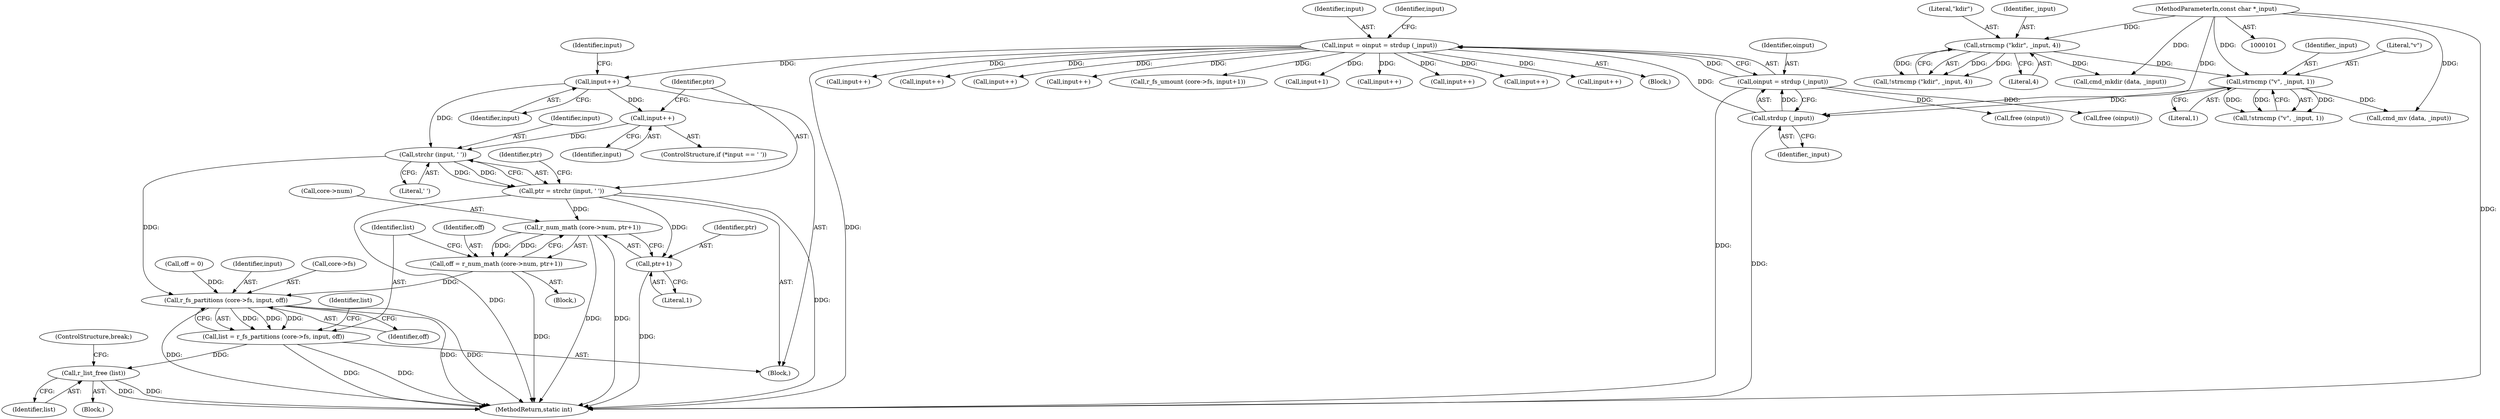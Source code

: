 digraph "0_radare2_65000a7fd9eea62359e6d6714f17b94a99a82edd@API" {
"1000355" [label="(Call,strchr (input, ' '))"];
"1000351" [label="(Call,input++)"];
"1000344" [label="(Call,input++)"];
"1000147" [label="(Call,input = oinput = strdup (_input))"];
"1000149" [label="(Call,oinput = strdup (_input))"];
"1000151" [label="(Call,strdup (_input))"];
"1000138" [label="(Call,strncmp (\"v\", _input, 1))"];
"1000127" [label="(Call,strncmp (\"kdir\", _input, 4))"];
"1000103" [label="(MethodParameterIn,const char *_input)"];
"1000353" [label="(Call,ptr = strchr (input, ' '))"];
"1000367" [label="(Call,r_num_math (core->num, ptr+1))"];
"1000365" [label="(Call,off = r_num_math (core->num, ptr+1))"];
"1000376" [label="(Call,r_fs_partitions (core->fs, input, off))"];
"1000374" [label="(Call,list = r_fs_partitions (core->fs, input, off))"];
"1000404" [label="(Call,r_list_free (list))"];
"1000371" [label="(Call,ptr+1)"];
"1000133" [label="(Call,cmd_mkdir (data, _input))"];
"1000532" [label="(Call,input++)"];
"1000409" [label="(ControlStructure,break;)"];
"1000156" [label="(Block,)"];
"1000359" [label="(Identifier,ptr)"];
"1000137" [label="(Call,!strncmp (\"v\", _input, 1))"];
"1000128" [label="(Literal,\"kdir\")"];
"1000366" [label="(Identifier,off)"];
"1000372" [label="(Identifier,ptr)"];
"1000584" [label="(Call,input++)"];
"1000150" [label="(Identifier,oinput)"];
"1000141" [label="(Literal,1)"];
"1000411" [label="(Call,input++)"];
"1000367" [label="(Call,r_num_math (core->num, ptr+1))"];
"1000368" [label="(Call,core->num)"];
"1000383" [label="(Identifier,list)"];
"1000458" [label="(Call,input++)"];
"1000155" [label="(Identifier,input)"];
"1000253" [label="(Call,r_fs_umount (core->fs, input+1))"];
"1000152" [label="(Identifier,_input)"];
"1000380" [label="(Identifier,input)"];
"1000381" [label="(Identifier,off)"];
"1000354" [label="(Identifier,ptr)"];
"1000257" [label="(Call,input+1)"];
"1000357" [label="(Literal,' ')"];
"1000140" [label="(Identifier,_input)"];
"1000377" [label="(Call,core->fs)"];
"1000344" [label="(Call,input++)"];
"1000129" [label="(Identifier,_input)"];
"1000138" [label="(Call,strncmp (\"v\", _input, 1))"];
"1000127" [label="(Call,strncmp (\"kdir\", _input, 4))"];
"1000126" [label="(Call,!strncmp (\"kdir\", _input, 4))"];
"1000144" [label="(Call,cmd_mv (data, _input))"];
"1000130" [label="(Literal,4)"];
"1000345" [label="(Identifier,input)"];
"1000374" [label="(Call,list = r_fs_partitions (core->fs, input, off))"];
"1000672" [label="(Call,free (oinput))"];
"1000376" [label="(Call,r_fs_partitions (core->fs, input, off))"];
"1000375" [label="(Identifier,list)"];
"1000405" [label="(Identifier,list)"];
"1000103" [label="(MethodParameterIn,const char *_input)"];
"1000384" [label="(Block,)"];
"1000351" [label="(Call,input++)"];
"1000356" [label="(Identifier,input)"];
"1000106" [label="(Call,off = 0)"];
"1000639" [label="(Call,free (oinput))"];
"1000676" [label="(MethodReturn,static int)"];
"1000139" [label="(Literal,\"v\")"];
"1000352" [label="(Identifier,input)"];
"1000373" [label="(Literal,1)"];
"1000158" [label="(Call,input++)"];
"1000346" [label="(ControlStructure,if (*input == ' '))"];
"1000371" [label="(Call,ptr+1)"];
"1000148" [label="(Identifier,input)"];
"1000349" [label="(Identifier,input)"];
"1000149" [label="(Call,oinput = strdup (_input))"];
"1000543" [label="(Call,input++)"];
"1000365" [label="(Call,off = r_num_math (core->num, ptr+1))"];
"1000360" [label="(Block,)"];
"1000355" [label="(Call,strchr (input, ' '))"];
"1000353" [label="(Call,ptr = strchr (input, ' '))"];
"1000147" [label="(Call,input = oinput = strdup (_input))"];
"1000307" [label="(Call,input++)"];
"1000404" [label="(Call,r_list_free (list))"];
"1000643" [label="(Call,input++)"];
"1000104" [label="(Block,)"];
"1000151" [label="(Call,strdup (_input))"];
"1000355" -> "1000353"  [label="AST: "];
"1000355" -> "1000357"  [label="CFG: "];
"1000356" -> "1000355"  [label="AST: "];
"1000357" -> "1000355"  [label="AST: "];
"1000353" -> "1000355"  [label="CFG: "];
"1000355" -> "1000353"  [label="DDG: "];
"1000355" -> "1000353"  [label="DDG: "];
"1000351" -> "1000355"  [label="DDG: "];
"1000344" -> "1000355"  [label="DDG: "];
"1000355" -> "1000376"  [label="DDG: "];
"1000351" -> "1000346"  [label="AST: "];
"1000351" -> "1000352"  [label="CFG: "];
"1000352" -> "1000351"  [label="AST: "];
"1000354" -> "1000351"  [label="CFG: "];
"1000344" -> "1000351"  [label="DDG: "];
"1000344" -> "1000156"  [label="AST: "];
"1000344" -> "1000345"  [label="CFG: "];
"1000345" -> "1000344"  [label="AST: "];
"1000349" -> "1000344"  [label="CFG: "];
"1000147" -> "1000344"  [label="DDG: "];
"1000147" -> "1000104"  [label="AST: "];
"1000147" -> "1000149"  [label="CFG: "];
"1000148" -> "1000147"  [label="AST: "];
"1000149" -> "1000147"  [label="AST: "];
"1000155" -> "1000147"  [label="CFG: "];
"1000147" -> "1000676"  [label="DDG: "];
"1000149" -> "1000147"  [label="DDG: "];
"1000151" -> "1000147"  [label="DDG: "];
"1000147" -> "1000158"  [label="DDG: "];
"1000147" -> "1000253"  [label="DDG: "];
"1000147" -> "1000257"  [label="DDG: "];
"1000147" -> "1000307"  [label="DDG: "];
"1000147" -> "1000411"  [label="DDG: "];
"1000147" -> "1000458"  [label="DDG: "];
"1000147" -> "1000532"  [label="DDG: "];
"1000147" -> "1000543"  [label="DDG: "];
"1000147" -> "1000584"  [label="DDG: "];
"1000147" -> "1000643"  [label="DDG: "];
"1000149" -> "1000151"  [label="CFG: "];
"1000150" -> "1000149"  [label="AST: "];
"1000151" -> "1000149"  [label="AST: "];
"1000149" -> "1000676"  [label="DDG: "];
"1000151" -> "1000149"  [label="DDG: "];
"1000149" -> "1000639"  [label="DDG: "];
"1000149" -> "1000672"  [label="DDG: "];
"1000151" -> "1000152"  [label="CFG: "];
"1000152" -> "1000151"  [label="AST: "];
"1000151" -> "1000676"  [label="DDG: "];
"1000138" -> "1000151"  [label="DDG: "];
"1000103" -> "1000151"  [label="DDG: "];
"1000138" -> "1000137"  [label="AST: "];
"1000138" -> "1000141"  [label="CFG: "];
"1000139" -> "1000138"  [label="AST: "];
"1000140" -> "1000138"  [label="AST: "];
"1000141" -> "1000138"  [label="AST: "];
"1000137" -> "1000138"  [label="CFG: "];
"1000138" -> "1000137"  [label="DDG: "];
"1000138" -> "1000137"  [label="DDG: "];
"1000138" -> "1000137"  [label="DDG: "];
"1000127" -> "1000138"  [label="DDG: "];
"1000103" -> "1000138"  [label="DDG: "];
"1000138" -> "1000144"  [label="DDG: "];
"1000127" -> "1000126"  [label="AST: "];
"1000127" -> "1000130"  [label="CFG: "];
"1000128" -> "1000127"  [label="AST: "];
"1000129" -> "1000127"  [label="AST: "];
"1000130" -> "1000127"  [label="AST: "];
"1000126" -> "1000127"  [label="CFG: "];
"1000127" -> "1000126"  [label="DDG: "];
"1000127" -> "1000126"  [label="DDG: "];
"1000127" -> "1000126"  [label="DDG: "];
"1000103" -> "1000127"  [label="DDG: "];
"1000127" -> "1000133"  [label="DDG: "];
"1000103" -> "1000101"  [label="AST: "];
"1000103" -> "1000676"  [label="DDG: "];
"1000103" -> "1000133"  [label="DDG: "];
"1000103" -> "1000144"  [label="DDG: "];
"1000353" -> "1000156"  [label="AST: "];
"1000354" -> "1000353"  [label="AST: "];
"1000359" -> "1000353"  [label="CFG: "];
"1000353" -> "1000676"  [label="DDG: "];
"1000353" -> "1000676"  [label="DDG: "];
"1000353" -> "1000367"  [label="DDG: "];
"1000353" -> "1000371"  [label="DDG: "];
"1000367" -> "1000365"  [label="AST: "];
"1000367" -> "1000371"  [label="CFG: "];
"1000368" -> "1000367"  [label="AST: "];
"1000371" -> "1000367"  [label="AST: "];
"1000365" -> "1000367"  [label="CFG: "];
"1000367" -> "1000676"  [label="DDG: "];
"1000367" -> "1000676"  [label="DDG: "];
"1000367" -> "1000365"  [label="DDG: "];
"1000367" -> "1000365"  [label="DDG: "];
"1000365" -> "1000360"  [label="AST: "];
"1000366" -> "1000365"  [label="AST: "];
"1000375" -> "1000365"  [label="CFG: "];
"1000365" -> "1000676"  [label="DDG: "];
"1000365" -> "1000376"  [label="DDG: "];
"1000376" -> "1000374"  [label="AST: "];
"1000376" -> "1000381"  [label="CFG: "];
"1000377" -> "1000376"  [label="AST: "];
"1000380" -> "1000376"  [label="AST: "];
"1000381" -> "1000376"  [label="AST: "];
"1000374" -> "1000376"  [label="CFG: "];
"1000376" -> "1000676"  [label="DDG: "];
"1000376" -> "1000676"  [label="DDG: "];
"1000376" -> "1000676"  [label="DDG: "];
"1000376" -> "1000374"  [label="DDG: "];
"1000376" -> "1000374"  [label="DDG: "];
"1000376" -> "1000374"  [label="DDG: "];
"1000106" -> "1000376"  [label="DDG: "];
"1000374" -> "1000156"  [label="AST: "];
"1000375" -> "1000374"  [label="AST: "];
"1000383" -> "1000374"  [label="CFG: "];
"1000374" -> "1000676"  [label="DDG: "];
"1000374" -> "1000676"  [label="DDG: "];
"1000374" -> "1000404"  [label="DDG: "];
"1000404" -> "1000384"  [label="AST: "];
"1000404" -> "1000405"  [label="CFG: "];
"1000405" -> "1000404"  [label="AST: "];
"1000409" -> "1000404"  [label="CFG: "];
"1000404" -> "1000676"  [label="DDG: "];
"1000404" -> "1000676"  [label="DDG: "];
"1000371" -> "1000373"  [label="CFG: "];
"1000372" -> "1000371"  [label="AST: "];
"1000373" -> "1000371"  [label="AST: "];
"1000371" -> "1000676"  [label="DDG: "];
}
